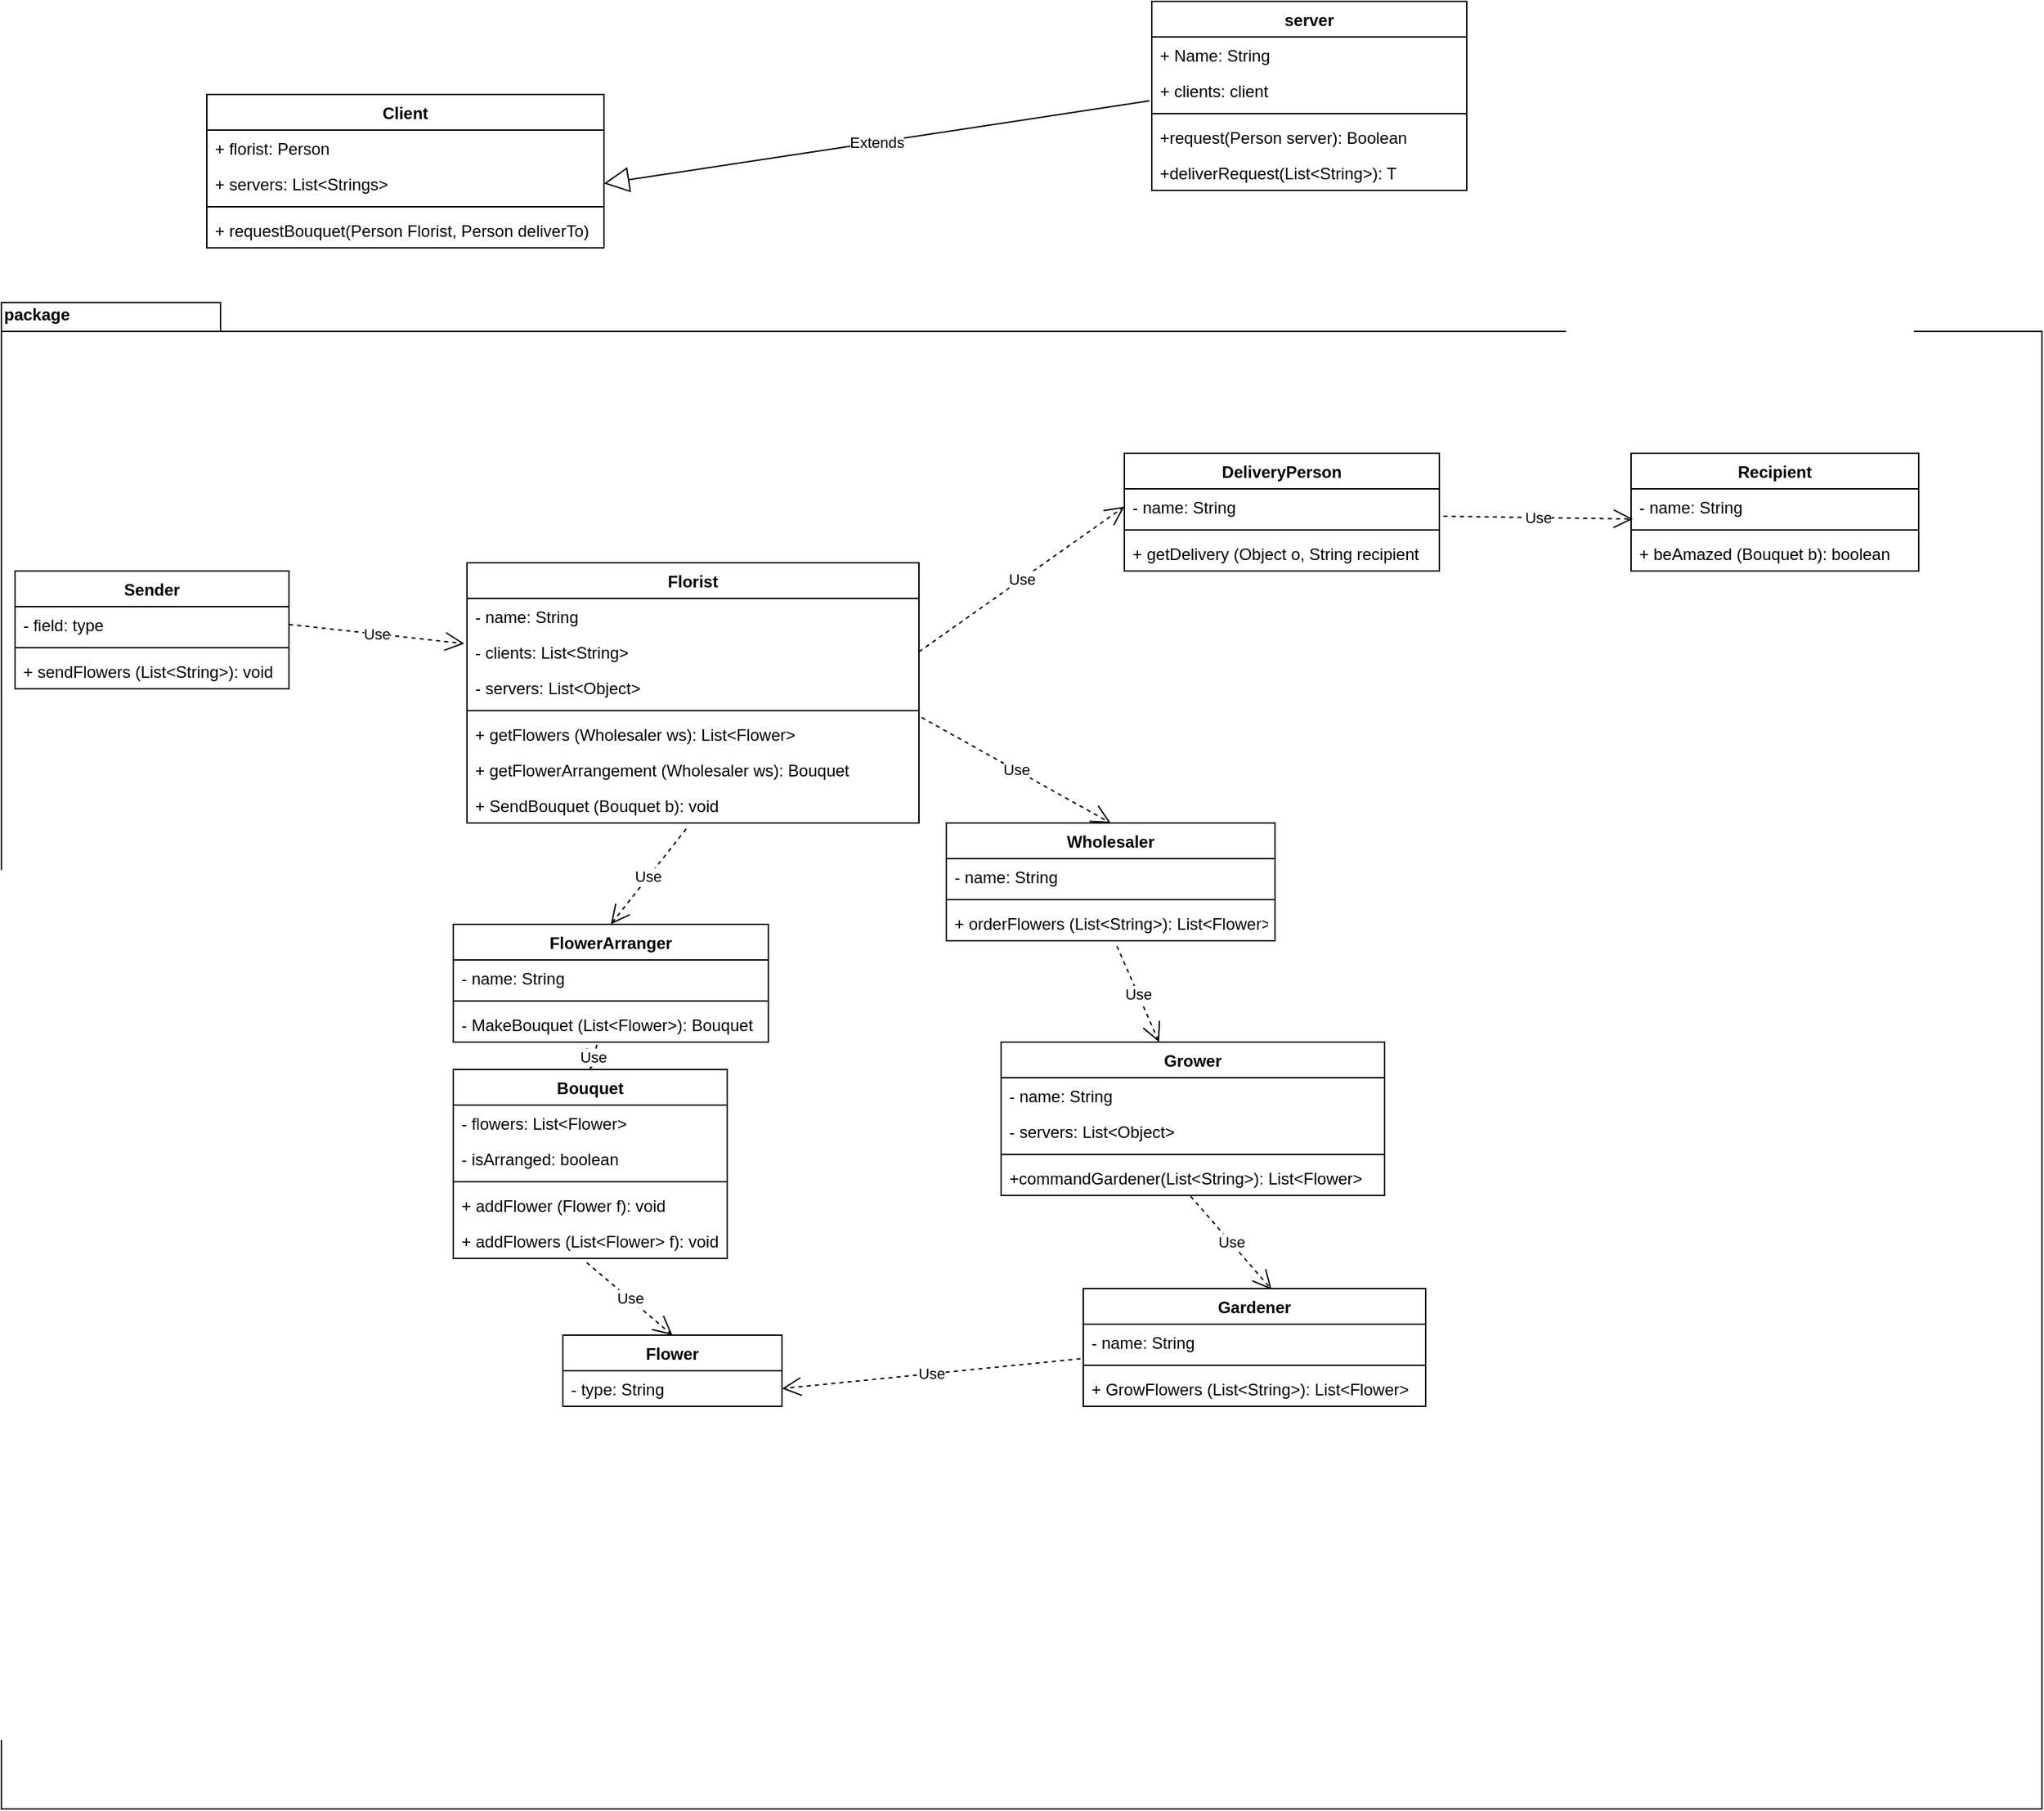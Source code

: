 <mxfile version="12.9.3" type="device"><diagram id="SXHgTwjR6Qb_Sqak4ypg" name="Page-1"><mxGraphModel dx="1422" dy="2014" grid="1" gridSize="10" guides="1" tooltips="1" connect="1" arrows="1" fold="1" page="1" pageScale="1" pageWidth="850" pageHeight="1100" math="0" shadow="0"><root><mxCell id="0"/><mxCell id="1" parent="0"/><mxCell id="xSAKRiqVFuh3xUyQQEfn-2" value="Client" style="swimlane;fontStyle=1;align=center;verticalAlign=top;childLayout=stackLayout;horizontal=1;startSize=26;horizontalStack=0;resizeParent=1;resizeParentMax=0;resizeLast=0;collapsible=1;marginBottom=0;" parent="1" vertex="1"><mxGeometry x="170" y="-102" width="290" height="112" as="geometry"/></mxCell><mxCell id="xSAKRiqVFuh3xUyQQEfn-3" value="+ florist: Person" style="text;strokeColor=none;fillColor=none;align=left;verticalAlign=top;spacingLeft=4;spacingRight=4;overflow=hidden;rotatable=0;points=[[0,0.5],[1,0.5]];portConstraint=eastwest;" parent="xSAKRiqVFuh3xUyQQEfn-2" vertex="1"><mxGeometry y="26" width="290" height="26" as="geometry"/></mxCell><mxCell id="xSAKRiqVFuh3xUyQQEfn-111" value="+ servers: List&lt;Strings&gt;" style="text;strokeColor=none;fillColor=none;align=left;verticalAlign=top;spacingLeft=4;spacingRight=4;overflow=hidden;rotatable=0;points=[[0,0.5],[1,0.5]];portConstraint=eastwest;" parent="xSAKRiqVFuh3xUyQQEfn-2" vertex="1"><mxGeometry y="52" width="290" height="26" as="geometry"/></mxCell><mxCell id="xSAKRiqVFuh3xUyQQEfn-4" value="" style="line;strokeWidth=1;fillColor=none;align=left;verticalAlign=middle;spacingTop=-1;spacingLeft=3;spacingRight=3;rotatable=0;labelPosition=right;points=[];portConstraint=eastwest;" parent="xSAKRiqVFuh3xUyQQEfn-2" vertex="1"><mxGeometry y="78" width="290" height="8" as="geometry"/></mxCell><mxCell id="xSAKRiqVFuh3xUyQQEfn-5" value="+ requestBouquet(Person Florist, Person deliverTo)" style="text;strokeColor=none;fillColor=none;align=left;verticalAlign=top;spacingLeft=4;spacingRight=4;overflow=hidden;rotatable=0;points=[[0,0.5],[1,0.5]];portConstraint=eastwest;" parent="xSAKRiqVFuh3xUyQQEfn-2" vertex="1"><mxGeometry y="86" width="290" height="26" as="geometry"/></mxCell><mxCell id="xSAKRiqVFuh3xUyQQEfn-1" value="package" style="shape=folder;fontStyle=1;spacingTop=-5;tabWidth=160;tabHeight=21;tabPosition=left;html=1;verticalAlign=top;align=left;" parent="1" vertex="1"><mxGeometry x="20" y="50" width="1490" height="1100" as="geometry"/></mxCell><mxCell id="xSAKRiqVFuh3xUyQQEfn-52" value="Use" style="endArrow=open;endSize=12;dashed=1;html=1;exitX=0.487;exitY=1.115;exitDx=0;exitDy=0;exitPerimeter=0;entryX=0.5;entryY=0;entryDx=0;entryDy=0;" parent="1" source="xSAKRiqVFuh3xUyQQEfn-51" target="xSAKRiqVFuh3xUyQQEfn-36" edge="1"><mxGeometry width="160" relative="1" as="geometry"><mxPoint x="710" y="530" as="sourcePoint"/><mxPoint x="870" y="530" as="targetPoint"/></mxGeometry></mxCell><mxCell id="xSAKRiqVFuh3xUyQQEfn-120" value="Extends" style="endArrow=block;endSize=16;endFill=0;html=1;entryX=1;entryY=0.5;entryDx=0;entryDy=0;exitX=-0.007;exitY=0.795;exitDx=0;exitDy=0;exitPerimeter=0;" parent="1" source="xSAKRiqVFuh3xUyQQEfn-110" target="xSAKRiqVFuh3xUyQQEfn-111" edge="1"><mxGeometry width="160" relative="1" as="geometry"><mxPoint x="430" y="330" as="sourcePoint"/><mxPoint x="590" y="330" as="targetPoint"/></mxGeometry></mxCell><mxCell id="xSAKRiqVFuh3xUyQQEfn-151" value="Use" style="endArrow=open;endSize=12;dashed=1;html=1;exitX=0.519;exitY=1.153;exitDx=0;exitDy=0;exitPerimeter=0;" parent="1" source="xSAKRiqVFuh3xUyQQEfn-127" target="xSAKRiqVFuh3xUyQQEfn-144" edge="1"><mxGeometry width="160" relative="1" as="geometry"><mxPoint x="320" y="480" as="sourcePoint"/><mxPoint x="480" y="480" as="targetPoint"/></mxGeometry></mxCell><mxCell id="xSAKRiqVFuh3xUyQQEfn-152" value="Use" style="endArrow=open;endSize=12;dashed=1;html=1;entryX=0.55;entryY=0.008;entryDx=0;entryDy=0;entryPerimeter=0;exitX=0.494;exitY=1.019;exitDx=0;exitDy=0;exitPerimeter=0;" parent="1" source="xSAKRiqVFuh3xUyQQEfn-147" target="xSAKRiqVFuh3xUyQQEfn-140" edge="1"><mxGeometry width="160" relative="1" as="geometry"><mxPoint x="700" y="550" as="sourcePoint"/><mxPoint x="860" y="550" as="targetPoint"/></mxGeometry></mxCell><mxCell id="xSAKRiqVFuh3xUyQQEfn-153" value="Use" style="endArrow=open;endSize=12;dashed=1;html=1;exitX=1.006;exitY=0.038;exitDx=0;exitDy=0;entryX=0.5;entryY=0;entryDx=0;entryDy=0;exitPerimeter=0;" parent="1" source="xSAKRiqVFuh3xUyQQEfn-131" target="xSAKRiqVFuh3xUyQQEfn-124" edge="1"><mxGeometry width="160" relative="1" as="geometry"><mxPoint x="320" y="480" as="sourcePoint"/><mxPoint x="480" y="480" as="targetPoint"/></mxGeometry></mxCell><mxCell id="xSAKRiqVFuh3xUyQQEfn-154" value="Use" style="endArrow=open;endSize=12;dashed=1;html=1;entryX=0.5;entryY=0;entryDx=0;entryDy=0;exitX=0.485;exitY=1.167;exitDx=0;exitDy=0;exitPerimeter=0;" parent="1" source="xSAKRiqVFuh3xUyQQEfn-170" target="xSAKRiqVFuh3xUyQQEfn-106" edge="1"><mxGeometry width="160" relative="1" as="geometry"><mxPoint x="320" y="480" as="sourcePoint"/><mxPoint x="480" y="480" as="targetPoint"/></mxGeometry></mxCell><mxCell id="xSAKRiqVFuh3xUyQQEfn-155" value="Use" style="endArrow=open;endSize=12;dashed=1;html=1;entryX=0;entryY=0.5;entryDx=0;entryDy=0;exitX=1;exitY=0.5;exitDx=0;exitDy=0;" parent="1" source="xSAKRiqVFuh3xUyQQEfn-148" target="xSAKRiqVFuh3xUyQQEfn-137" edge="1"><mxGeometry width="160" relative="1" as="geometry"><mxPoint x="320" y="480" as="sourcePoint"/><mxPoint x="480" y="480" as="targetPoint"/></mxGeometry></mxCell><mxCell id="xSAKRiqVFuh3xUyQQEfn-156" value="Use" style="endArrow=open;endSize=12;dashed=1;html=1;entryX=0.5;entryY=0;entryDx=0;entryDy=0;exitX=0.456;exitY=1.073;exitDx=0;exitDy=0;exitPerimeter=0;" parent="1" source="xSAKRiqVFuh3xUyQQEfn-109" target="xSAKRiqVFuh3xUyQQEfn-26" edge="1"><mxGeometry width="160" relative="1" as="geometry"><mxPoint x="450" y="480" as="sourcePoint"/><mxPoint x="610" y="480" as="targetPoint"/></mxGeometry></mxCell><mxCell id="xSAKRiqVFuh3xUyQQEfn-157" value="Use" style="endArrow=open;endSize=12;dashed=1;html=1;entryX=1;entryY=0.5;entryDx=0;entryDy=0;exitX=-0.008;exitY=0.971;exitDx=0;exitDy=0;exitPerimeter=0;" parent="1" source="xSAKRiqVFuh3xUyQQEfn-141" target="xSAKRiqVFuh3xUyQQEfn-37" edge="1"><mxGeometry width="160" relative="1" as="geometry"><mxPoint x="450" y="660" as="sourcePoint"/><mxPoint x="610" y="660" as="targetPoint"/></mxGeometry></mxCell><mxCell id="xSAKRiqVFuh3xUyQQEfn-128" value="Florist" style="swimlane;fontStyle=1;align=center;verticalAlign=top;childLayout=stackLayout;horizontal=1;startSize=26;horizontalStack=0;resizeParent=1;resizeParentMax=0;resizeLast=0;collapsible=1;marginBottom=0;" parent="1" vertex="1"><mxGeometry x="360" y="240" width="330" height="190" as="geometry"/></mxCell><mxCell id="xSAKRiqVFuh3xUyQQEfn-129" value="- name: String" style="text;strokeColor=none;fillColor=none;align=left;verticalAlign=top;spacingLeft=4;spacingRight=4;overflow=hidden;rotatable=0;points=[[0,0.5],[1,0.5]];portConstraint=eastwest;" parent="xSAKRiqVFuh3xUyQQEfn-128" vertex="1"><mxGeometry y="26" width="330" height="26" as="geometry"/></mxCell><mxCell id="xSAKRiqVFuh3xUyQQEfn-148" value="- clients: List&lt;String&gt;" style="text;strokeColor=none;fillColor=none;align=left;verticalAlign=top;spacingLeft=4;spacingRight=4;overflow=hidden;rotatable=0;points=[[0,0.5],[1,0.5]];portConstraint=eastwest;" parent="xSAKRiqVFuh3xUyQQEfn-128" vertex="1"><mxGeometry y="52" width="330" height="26" as="geometry"/></mxCell><mxCell id="xSAKRiqVFuh3xUyQQEfn-149" value="- servers: List&lt;Object&gt;" style="text;strokeColor=none;fillColor=none;align=left;verticalAlign=top;spacingLeft=4;spacingRight=4;overflow=hidden;rotatable=0;points=[[0,0.5],[1,0.5]];portConstraint=eastwest;" parent="xSAKRiqVFuh3xUyQQEfn-128" vertex="1"><mxGeometry y="78" width="330" height="26" as="geometry"/></mxCell><mxCell id="xSAKRiqVFuh3xUyQQEfn-130" value="" style="line;strokeWidth=1;fillColor=none;align=left;verticalAlign=middle;spacingTop=-1;spacingLeft=3;spacingRight=3;rotatable=0;labelPosition=right;points=[];portConstraint=eastwest;" parent="xSAKRiqVFuh3xUyQQEfn-128" vertex="1"><mxGeometry y="104" width="330" height="8" as="geometry"/></mxCell><mxCell id="xSAKRiqVFuh3xUyQQEfn-131" value="+ getFlowers (Wholesaler ws): List&lt;Flower&gt;" style="text;strokeColor=none;fillColor=none;align=left;verticalAlign=top;spacingLeft=4;spacingRight=4;overflow=hidden;rotatable=0;points=[[0,0.5],[1,0.5]];portConstraint=eastwest;" parent="xSAKRiqVFuh3xUyQQEfn-128" vertex="1"><mxGeometry y="112" width="330" height="26" as="geometry"/></mxCell><mxCell id="xSAKRiqVFuh3xUyQQEfn-169" value="+ getFlowerArrangement (Wholesaler ws): Bouquet" style="text;strokeColor=none;fillColor=none;align=left;verticalAlign=top;spacingLeft=4;spacingRight=4;overflow=hidden;rotatable=0;points=[[0,0.5],[1,0.5]];portConstraint=eastwest;" parent="xSAKRiqVFuh3xUyQQEfn-128" vertex="1"><mxGeometry y="138" width="330" height="26" as="geometry"/></mxCell><mxCell id="xSAKRiqVFuh3xUyQQEfn-170" value="+ SendBouquet (Bouquet b): void" style="text;strokeColor=none;fillColor=none;align=left;verticalAlign=top;spacingLeft=4;spacingRight=4;overflow=hidden;rotatable=0;points=[[0,0.5],[1,0.5]];portConstraint=eastwest;" parent="xSAKRiqVFuh3xUyQQEfn-128" vertex="1"><mxGeometry y="164" width="330" height="26" as="geometry"/></mxCell><mxCell id="xSAKRiqVFuh3xUyQQEfn-6" value="server" style="swimlane;fontStyle=1;align=center;verticalAlign=top;childLayout=stackLayout;horizontal=1;startSize=26;horizontalStack=0;resizeParent=1;resizeParentMax=0;resizeLast=0;collapsible=1;marginBottom=0;" parent="1" vertex="1"><mxGeometry x="860" y="-170" width="230" height="138" as="geometry"><mxRectangle x="310" y="468" width="100" height="26" as="alternateBounds"/></mxGeometry></mxCell><mxCell id="xSAKRiqVFuh3xUyQQEfn-7" value="+ Name: String" style="text;strokeColor=none;fillColor=none;align=left;verticalAlign=top;spacingLeft=4;spacingRight=4;overflow=hidden;rotatable=0;points=[[0,0.5],[1,0.5]];portConstraint=eastwest;" parent="xSAKRiqVFuh3xUyQQEfn-6" vertex="1"><mxGeometry y="26" width="230" height="26" as="geometry"/></mxCell><mxCell id="xSAKRiqVFuh3xUyQQEfn-110" value="+ clients: client" style="text;strokeColor=none;fillColor=none;align=left;verticalAlign=top;spacingLeft=4;spacingRight=4;overflow=hidden;rotatable=0;points=[[0,0.5],[1,0.5]];portConstraint=eastwest;" parent="xSAKRiqVFuh3xUyQQEfn-6" vertex="1"><mxGeometry y="52" width="230" height="26" as="geometry"/></mxCell><mxCell id="xSAKRiqVFuh3xUyQQEfn-8" value="" style="line;strokeWidth=1;fillColor=none;align=left;verticalAlign=middle;spacingTop=-1;spacingLeft=3;spacingRight=3;rotatable=0;labelPosition=right;points=[];portConstraint=eastwest;" parent="xSAKRiqVFuh3xUyQQEfn-6" vertex="1"><mxGeometry y="78" width="230" height="8" as="geometry"/></mxCell><mxCell id="xSAKRiqVFuh3xUyQQEfn-9" value="+request(Person server): Boolean" style="text;strokeColor=none;fillColor=none;align=left;verticalAlign=top;spacingLeft=4;spacingRight=4;overflow=hidden;rotatable=0;points=[[0,0.5],[1,0.5]];portConstraint=eastwest;" parent="xSAKRiqVFuh3xUyQQEfn-6" vertex="1"><mxGeometry y="86" width="230" height="26" as="geometry"/></mxCell><mxCell id="xSAKRiqVFuh3xUyQQEfn-105" value="+deliverRequest(List&lt;String&gt;): T" style="text;strokeColor=none;fillColor=none;align=left;verticalAlign=top;spacingLeft=4;spacingRight=4;overflow=hidden;rotatable=0;points=[[0,0.5],[1,0.5]];portConstraint=eastwest;" parent="xSAKRiqVFuh3xUyQQEfn-6" vertex="1"><mxGeometry y="112" width="230" height="26" as="geometry"/></mxCell><mxCell id="xSAKRiqVFuh3xUyQQEfn-136" value="DeliveryPerson" style="swimlane;fontStyle=1;align=center;verticalAlign=top;childLayout=stackLayout;horizontal=1;startSize=26;horizontalStack=0;resizeParent=1;resizeParentMax=0;resizeLast=0;collapsible=1;marginBottom=0;" parent="1" vertex="1"><mxGeometry x="840" y="160" width="230" height="86" as="geometry"/></mxCell><mxCell id="xSAKRiqVFuh3xUyQQEfn-137" value="- name: String" style="text;strokeColor=none;fillColor=none;align=left;verticalAlign=top;spacingLeft=4;spacingRight=4;overflow=hidden;rotatable=0;points=[[0,0.5],[1,0.5]];portConstraint=eastwest;" parent="xSAKRiqVFuh3xUyQQEfn-136" vertex="1"><mxGeometry y="26" width="230" height="26" as="geometry"/></mxCell><mxCell id="xSAKRiqVFuh3xUyQQEfn-138" value="" style="line;strokeWidth=1;fillColor=none;align=left;verticalAlign=middle;spacingTop=-1;spacingLeft=3;spacingRight=3;rotatable=0;labelPosition=right;points=[];portConstraint=eastwest;" parent="xSAKRiqVFuh3xUyQQEfn-136" vertex="1"><mxGeometry y="52" width="230" height="8" as="geometry"/></mxCell><mxCell id="xSAKRiqVFuh3xUyQQEfn-139" value="+ getDelivery (Object o, String recipient" style="text;strokeColor=none;fillColor=none;align=left;verticalAlign=top;spacingLeft=4;spacingRight=4;overflow=hidden;rotatable=0;points=[[0,0.5],[1,0.5]];portConstraint=eastwest;" parent="xSAKRiqVFuh3xUyQQEfn-136" vertex="1"><mxGeometry y="60" width="230" height="26" as="geometry"/></mxCell><mxCell id="xSAKRiqVFuh3xUyQQEfn-158" value="Sender" style="swimlane;fontStyle=1;align=center;verticalAlign=top;childLayout=stackLayout;horizontal=1;startSize=26;horizontalStack=0;resizeParent=1;resizeParentMax=0;resizeLast=0;collapsible=1;marginBottom=0;" parent="1" vertex="1"><mxGeometry x="30" y="246" width="200" height="86" as="geometry"/></mxCell><mxCell id="xSAKRiqVFuh3xUyQQEfn-159" value="- field: type" style="text;strokeColor=none;fillColor=none;align=left;verticalAlign=top;spacingLeft=4;spacingRight=4;overflow=hidden;rotatable=0;points=[[0,0.5],[1,0.5]];portConstraint=eastwest;" parent="xSAKRiqVFuh3xUyQQEfn-158" vertex="1"><mxGeometry y="26" width="200" height="26" as="geometry"/></mxCell><mxCell id="xSAKRiqVFuh3xUyQQEfn-160" value="" style="line;strokeWidth=1;fillColor=none;align=left;verticalAlign=middle;spacingTop=-1;spacingLeft=3;spacingRight=3;rotatable=0;labelPosition=right;points=[];portConstraint=eastwest;" parent="xSAKRiqVFuh3xUyQQEfn-158" vertex="1"><mxGeometry y="52" width="200" height="8" as="geometry"/></mxCell><mxCell id="xSAKRiqVFuh3xUyQQEfn-161" value="+ sendFlowers (List&lt;String&gt;): void" style="text;strokeColor=none;fillColor=none;align=left;verticalAlign=top;spacingLeft=4;spacingRight=4;overflow=hidden;rotatable=0;points=[[0,0.5],[1,0.5]];portConstraint=eastwest;" parent="xSAKRiqVFuh3xUyQQEfn-158" vertex="1"><mxGeometry y="60" width="200" height="26" as="geometry"/></mxCell><mxCell id="xSAKRiqVFuh3xUyQQEfn-166" value="Use" style="endArrow=open;endSize=12;dashed=1;html=1;entryX=-0.006;entryY=0.269;entryDx=0;entryDy=0;entryPerimeter=0;exitX=1;exitY=0.5;exitDx=0;exitDy=0;" parent="1" source="xSAKRiqVFuh3xUyQQEfn-159" target="xSAKRiqVFuh3xUyQQEfn-148" edge="1"><mxGeometry width="160" relative="1" as="geometry"><mxPoint x="190" y="288.5" as="sourcePoint"/><mxPoint x="350" y="288.5" as="targetPoint"/></mxGeometry></mxCell><mxCell id="xSAKRiqVFuh3xUyQQEfn-167" value="Use" style="endArrow=open;endSize=12;dashed=1;html=1;entryX=0.006;entryY=0.846;entryDx=0;entryDy=0;entryPerimeter=0;exitX=1.013;exitY=0.769;exitDx=0;exitDy=0;exitPerimeter=0;" parent="1" target="xSAKRiqVFuh3xUyQQEfn-163" edge="1" source="xSAKRiqVFuh3xUyQQEfn-137"><mxGeometry width="160" relative="1" as="geometry"><mxPoint x="1040" y="202.5" as="sourcePoint"/><mxPoint x="1200" y="202.5" as="targetPoint"/></mxGeometry></mxCell><mxCell id="xSAKRiqVFuh3xUyQQEfn-124" value="Wholesaler" style="swimlane;fontStyle=1;align=center;verticalAlign=top;childLayout=stackLayout;horizontal=1;startSize=26;horizontalStack=0;resizeParent=1;resizeParentMax=0;resizeLast=0;collapsible=1;marginBottom=0;" parent="1" vertex="1"><mxGeometry x="710" y="430" width="240" height="86" as="geometry"/></mxCell><mxCell id="xSAKRiqVFuh3xUyQQEfn-125" value="- name: String" style="text;strokeColor=none;fillColor=none;align=left;verticalAlign=top;spacingLeft=4;spacingRight=4;overflow=hidden;rotatable=0;points=[[0,0.5],[1,0.5]];portConstraint=eastwest;" parent="xSAKRiqVFuh3xUyQQEfn-124" vertex="1"><mxGeometry y="26" width="240" height="26" as="geometry"/></mxCell><mxCell id="xSAKRiqVFuh3xUyQQEfn-126" value="" style="line;strokeWidth=1;fillColor=none;align=left;verticalAlign=middle;spacingTop=-1;spacingLeft=3;spacingRight=3;rotatable=0;labelPosition=right;points=[];portConstraint=eastwest;" parent="xSAKRiqVFuh3xUyQQEfn-124" vertex="1"><mxGeometry y="52" width="240" height="8" as="geometry"/></mxCell><mxCell id="xSAKRiqVFuh3xUyQQEfn-127" value="+ orderFlowers (List&lt;String&gt;): List&lt;Flower&gt;" style="text;strokeColor=none;fillColor=none;align=left;verticalAlign=top;spacingLeft=4;spacingRight=4;overflow=hidden;rotatable=0;points=[[0,0.5],[1,0.5]];portConstraint=eastwest;" parent="xSAKRiqVFuh3xUyQQEfn-124" vertex="1"><mxGeometry y="60" width="240" height="26" as="geometry"/></mxCell><mxCell id="xSAKRiqVFuh3xUyQQEfn-144" value="Grower" style="swimlane;fontStyle=1;align=center;verticalAlign=top;childLayout=stackLayout;horizontal=1;startSize=26;horizontalStack=0;resizeParent=1;resizeParentMax=0;resizeLast=0;collapsible=1;marginBottom=0;" parent="1" vertex="1"><mxGeometry x="750" y="590" width="280" height="112" as="geometry"/></mxCell><mxCell id="xSAKRiqVFuh3xUyQQEfn-145" value="- name: String" style="text;strokeColor=none;fillColor=none;align=left;verticalAlign=top;spacingLeft=4;spacingRight=4;overflow=hidden;rotatable=0;points=[[0,0.5],[1,0.5]];portConstraint=eastwest;" parent="xSAKRiqVFuh3xUyQQEfn-144" vertex="1"><mxGeometry y="26" width="280" height="26" as="geometry"/></mxCell><mxCell id="xSAKRiqVFuh3xUyQQEfn-150" value="- servers: List&lt;Object&gt;" style="text;strokeColor=none;fillColor=none;align=left;verticalAlign=top;spacingLeft=4;spacingRight=4;overflow=hidden;rotatable=0;points=[[0,0.5],[1,0.5]];portConstraint=eastwest;" parent="xSAKRiqVFuh3xUyQQEfn-144" vertex="1"><mxGeometry y="52" width="280" height="26" as="geometry"/></mxCell><mxCell id="xSAKRiqVFuh3xUyQQEfn-146" value="" style="line;strokeWidth=1;fillColor=none;align=left;verticalAlign=middle;spacingTop=-1;spacingLeft=3;spacingRight=3;rotatable=0;labelPosition=right;points=[];portConstraint=eastwest;" parent="xSAKRiqVFuh3xUyQQEfn-144" vertex="1"><mxGeometry y="78" width="280" height="8" as="geometry"/></mxCell><mxCell id="xSAKRiqVFuh3xUyQQEfn-147" value="+commandGardener(List&lt;String&gt;): List&lt;Flower&gt;" style="text;strokeColor=none;fillColor=none;align=left;verticalAlign=top;spacingLeft=4;spacingRight=4;overflow=hidden;rotatable=0;points=[[0,0.5],[1,0.5]];portConstraint=eastwest;" parent="xSAKRiqVFuh3xUyQQEfn-144" vertex="1"><mxGeometry y="86" width="280" height="26" as="geometry"/></mxCell><mxCell id="xSAKRiqVFuh3xUyQQEfn-140" value="Gardener" style="swimlane;fontStyle=1;align=center;verticalAlign=top;childLayout=stackLayout;horizontal=1;startSize=26;horizontalStack=0;resizeParent=1;resizeParentMax=0;resizeLast=0;collapsible=1;marginBottom=0;" parent="1" vertex="1"><mxGeometry x="810" y="770" width="250" height="86" as="geometry"/></mxCell><mxCell id="xSAKRiqVFuh3xUyQQEfn-141" value="- name: String" style="text;strokeColor=none;fillColor=none;align=left;verticalAlign=top;spacingLeft=4;spacingRight=4;overflow=hidden;rotatable=0;points=[[0,0.5],[1,0.5]];portConstraint=eastwest;" parent="xSAKRiqVFuh3xUyQQEfn-140" vertex="1"><mxGeometry y="26" width="250" height="26" as="geometry"/></mxCell><mxCell id="xSAKRiqVFuh3xUyQQEfn-142" value="" style="line;strokeWidth=1;fillColor=none;align=left;verticalAlign=middle;spacingTop=-1;spacingLeft=3;spacingRight=3;rotatable=0;labelPosition=right;points=[];portConstraint=eastwest;" parent="xSAKRiqVFuh3xUyQQEfn-140" vertex="1"><mxGeometry y="52" width="250" height="8" as="geometry"/></mxCell><mxCell id="xSAKRiqVFuh3xUyQQEfn-143" value="+ GrowFlowers (List&lt;String&gt;): List&lt;Flower&gt;" style="text;strokeColor=none;fillColor=none;align=left;verticalAlign=top;spacingLeft=4;spacingRight=4;overflow=hidden;rotatable=0;points=[[0,0.5],[1,0.5]];portConstraint=eastwest;" parent="xSAKRiqVFuh3xUyQQEfn-140" vertex="1"><mxGeometry y="60" width="250" height="26" as="geometry"/></mxCell><mxCell id="xSAKRiqVFuh3xUyQQEfn-26" value="Bouquet" style="swimlane;fontStyle=1;align=center;verticalAlign=top;childLayout=stackLayout;horizontal=1;startSize=26;horizontalStack=0;resizeParent=1;resizeParentMax=0;resizeLast=0;collapsible=1;marginBottom=0;" parent="1" vertex="1"><mxGeometry x="350" y="610" width="200" height="138" as="geometry"/></mxCell><mxCell id="xSAKRiqVFuh3xUyQQEfn-27" value="- flowers: List&lt;Flower&gt;" style="text;strokeColor=none;fillColor=none;align=left;verticalAlign=top;spacingLeft=4;spacingRight=4;overflow=hidden;rotatable=0;points=[[0,0.5],[1,0.5]];portConstraint=eastwest;" parent="xSAKRiqVFuh3xUyQQEfn-26" vertex="1"><mxGeometry y="26" width="200" height="26" as="geometry"/></mxCell><mxCell id="xSAKRiqVFuh3xUyQQEfn-35" value="- isArranged: boolean" style="text;strokeColor=none;fillColor=none;align=left;verticalAlign=top;spacingLeft=4;spacingRight=4;overflow=hidden;rotatable=0;points=[[0,0.5],[1,0.5]];portConstraint=eastwest;" parent="xSAKRiqVFuh3xUyQQEfn-26" vertex="1"><mxGeometry y="52" width="200" height="26" as="geometry"/></mxCell><mxCell id="xSAKRiqVFuh3xUyQQEfn-28" value="" style="line;strokeWidth=1;fillColor=none;align=left;verticalAlign=middle;spacingTop=-1;spacingLeft=3;spacingRight=3;rotatable=0;labelPosition=right;points=[];portConstraint=eastwest;" parent="xSAKRiqVFuh3xUyQQEfn-26" vertex="1"><mxGeometry y="78" width="200" height="8" as="geometry"/></mxCell><mxCell id="xSAKRiqVFuh3xUyQQEfn-29" value="+ addFlower (Flower f): void" style="text;strokeColor=none;fillColor=none;align=left;verticalAlign=top;spacingLeft=4;spacingRight=4;overflow=hidden;rotatable=0;points=[[0,0.5],[1,0.5]];portConstraint=eastwest;" parent="xSAKRiqVFuh3xUyQQEfn-26" vertex="1"><mxGeometry y="86" width="200" height="26" as="geometry"/></mxCell><mxCell id="xSAKRiqVFuh3xUyQQEfn-51" value="+ addFlowers (List&lt;Flower&gt; f): void" style="text;strokeColor=none;fillColor=none;align=left;verticalAlign=top;spacingLeft=4;spacingRight=4;overflow=hidden;rotatable=0;points=[[0,0.5],[1,0.5]];portConstraint=eastwest;" parent="xSAKRiqVFuh3xUyQQEfn-26" vertex="1"><mxGeometry y="112" width="200" height="26" as="geometry"/></mxCell><mxCell id="xSAKRiqVFuh3xUyQQEfn-36" value="Flower" style="swimlane;fontStyle=1;align=center;verticalAlign=top;childLayout=stackLayout;horizontal=1;startSize=26;horizontalStack=0;resizeParent=1;resizeParentMax=0;resizeLast=0;collapsible=1;marginBottom=0;" parent="1" vertex="1"><mxGeometry x="430" y="804" width="160" height="52" as="geometry"/></mxCell><mxCell id="xSAKRiqVFuh3xUyQQEfn-37" value="- type: String" style="text;strokeColor=none;fillColor=none;align=left;verticalAlign=top;spacingLeft=4;spacingRight=4;overflow=hidden;rotatable=0;points=[[0,0.5],[1,0.5]];portConstraint=eastwest;" parent="xSAKRiqVFuh3xUyQQEfn-36" vertex="1"><mxGeometry y="26" width="160" height="26" as="geometry"/></mxCell><mxCell id="xSAKRiqVFuh3xUyQQEfn-106" value="FlowerArranger" style="swimlane;fontStyle=1;align=center;verticalAlign=top;childLayout=stackLayout;horizontal=1;startSize=26;horizontalStack=0;resizeParent=1;resizeParentMax=0;resizeLast=0;collapsible=1;marginBottom=0;" parent="1" vertex="1"><mxGeometry x="350" y="504" width="230" height="86" as="geometry"/></mxCell><mxCell id="xSAKRiqVFuh3xUyQQEfn-107" value="- name: String" style="text;strokeColor=none;fillColor=none;align=left;verticalAlign=top;spacingLeft=4;spacingRight=4;overflow=hidden;rotatable=0;points=[[0,0.5],[1,0.5]];portConstraint=eastwest;" parent="xSAKRiqVFuh3xUyQQEfn-106" vertex="1"><mxGeometry y="26" width="230" height="26" as="geometry"/></mxCell><mxCell id="xSAKRiqVFuh3xUyQQEfn-108" value="" style="line;strokeWidth=1;fillColor=none;align=left;verticalAlign=middle;spacingTop=-1;spacingLeft=3;spacingRight=3;rotatable=0;labelPosition=right;points=[];portConstraint=eastwest;" parent="xSAKRiqVFuh3xUyQQEfn-106" vertex="1"><mxGeometry y="52" width="230" height="8" as="geometry"/></mxCell><mxCell id="xSAKRiqVFuh3xUyQQEfn-109" value="- MakeBouquet (List&lt;Flower&gt;): Bouquet" style="text;strokeColor=none;fillColor=none;align=left;verticalAlign=top;spacingLeft=4;spacingRight=4;overflow=hidden;rotatable=0;points=[[0,0.5],[1,0.5]];portConstraint=eastwest;" parent="xSAKRiqVFuh3xUyQQEfn-106" vertex="1"><mxGeometry y="60" width="230" height="26" as="geometry"/></mxCell><mxCell id="xSAKRiqVFuh3xUyQQEfn-162" value="Recipient" style="swimlane;fontStyle=1;align=center;verticalAlign=top;childLayout=stackLayout;horizontal=1;startSize=26;horizontalStack=0;resizeParent=1;resizeParentMax=0;resizeLast=0;collapsible=1;marginBottom=0;" parent="1" vertex="1"><mxGeometry x="1210" y="160" width="210" height="86" as="geometry"/></mxCell><mxCell id="xSAKRiqVFuh3xUyQQEfn-163" value="- name: String" style="text;strokeColor=none;fillColor=none;align=left;verticalAlign=top;spacingLeft=4;spacingRight=4;overflow=hidden;rotatable=0;points=[[0,0.5],[1,0.5]];portConstraint=eastwest;" parent="xSAKRiqVFuh3xUyQQEfn-162" vertex="1"><mxGeometry y="26" width="210" height="26" as="geometry"/></mxCell><mxCell id="xSAKRiqVFuh3xUyQQEfn-164" value="" style="line;strokeWidth=1;fillColor=none;align=left;verticalAlign=middle;spacingTop=-1;spacingLeft=3;spacingRight=3;rotatable=0;labelPosition=right;points=[];portConstraint=eastwest;" parent="xSAKRiqVFuh3xUyQQEfn-162" vertex="1"><mxGeometry y="52" width="210" height="8" as="geometry"/></mxCell><mxCell id="xSAKRiqVFuh3xUyQQEfn-165" value="+ beAmazed (Bouquet b): boolean" style="text;strokeColor=none;fillColor=none;align=left;verticalAlign=top;spacingLeft=4;spacingRight=4;overflow=hidden;rotatable=0;points=[[0,0.5],[1,0.5]];portConstraint=eastwest;" parent="xSAKRiqVFuh3xUyQQEfn-162" vertex="1"><mxGeometry y="60" width="210" height="26" as="geometry"/></mxCell></root></mxGraphModel></diagram></mxfile>